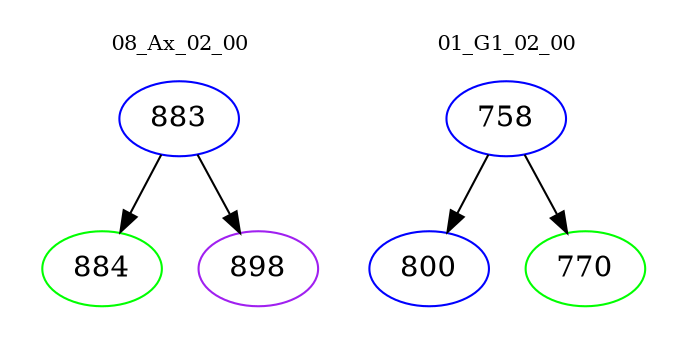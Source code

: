 digraph{
subgraph cluster_0 {
color = white
label = "08_Ax_02_00";
fontsize=10;
T0_883 [label="883", color="blue"]
T0_883 -> T0_884 [color="black"]
T0_884 [label="884", color="green"]
T0_883 -> T0_898 [color="black"]
T0_898 [label="898", color="purple"]
}
subgraph cluster_1 {
color = white
label = "01_G1_02_00";
fontsize=10;
T1_758 [label="758", color="blue"]
T1_758 -> T1_800 [color="black"]
T1_800 [label="800", color="blue"]
T1_758 -> T1_770 [color="black"]
T1_770 [label="770", color="green"]
}
}
